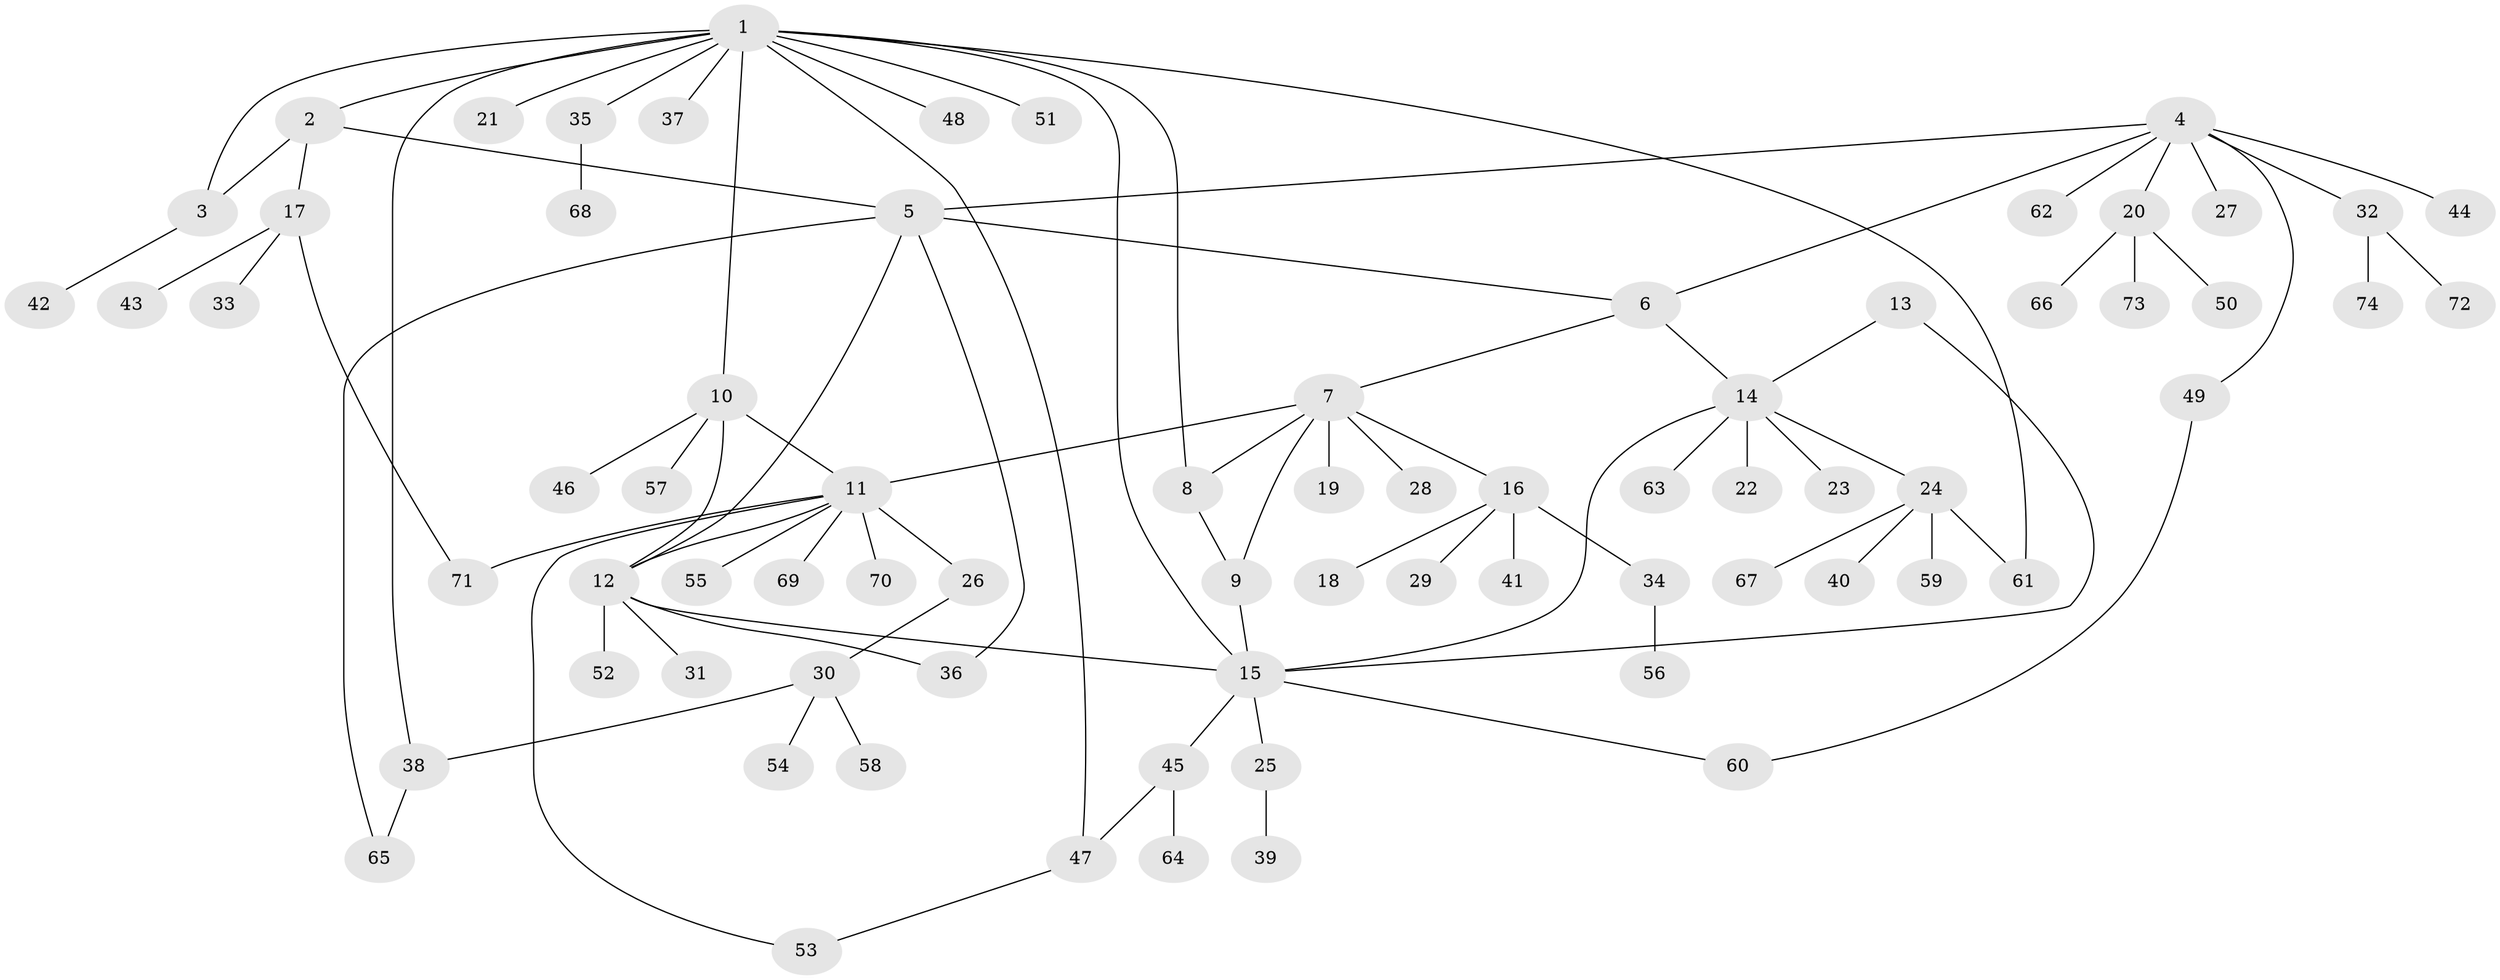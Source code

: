 // coarse degree distribution, {14: 0.018518518518518517, 1: 0.5740740740740741, 7: 0.037037037037037035, 5: 0.037037037037037035, 4: 0.07407407407407407, 8: 0.018518518518518517, 11: 0.018518518518518517, 2: 0.12962962962962962, 6: 0.018518518518518517, 3: 0.07407407407407407}
// Generated by graph-tools (version 1.1) at 2025/24/03/03/25 07:24:09]
// undirected, 74 vertices, 92 edges
graph export_dot {
graph [start="1"]
  node [color=gray90,style=filled];
  1;
  2;
  3;
  4;
  5;
  6;
  7;
  8;
  9;
  10;
  11;
  12;
  13;
  14;
  15;
  16;
  17;
  18;
  19;
  20;
  21;
  22;
  23;
  24;
  25;
  26;
  27;
  28;
  29;
  30;
  31;
  32;
  33;
  34;
  35;
  36;
  37;
  38;
  39;
  40;
  41;
  42;
  43;
  44;
  45;
  46;
  47;
  48;
  49;
  50;
  51;
  52;
  53;
  54;
  55;
  56;
  57;
  58;
  59;
  60;
  61;
  62;
  63;
  64;
  65;
  66;
  67;
  68;
  69;
  70;
  71;
  72;
  73;
  74;
  1 -- 2;
  1 -- 3;
  1 -- 8;
  1 -- 10;
  1 -- 15;
  1 -- 21;
  1 -- 35;
  1 -- 37;
  1 -- 38;
  1 -- 47;
  1 -- 48;
  1 -- 51;
  1 -- 61;
  2 -- 3;
  2 -- 5;
  2 -- 17;
  3 -- 42;
  4 -- 5;
  4 -- 6;
  4 -- 20;
  4 -- 27;
  4 -- 32;
  4 -- 44;
  4 -- 49;
  4 -- 62;
  5 -- 6;
  5 -- 12;
  5 -- 36;
  5 -- 65;
  6 -- 7;
  6 -- 14;
  7 -- 8;
  7 -- 9;
  7 -- 11;
  7 -- 16;
  7 -- 19;
  7 -- 28;
  8 -- 9;
  9 -- 15;
  10 -- 11;
  10 -- 12;
  10 -- 46;
  10 -- 57;
  11 -- 12;
  11 -- 26;
  11 -- 53;
  11 -- 55;
  11 -- 69;
  11 -- 70;
  11 -- 71;
  12 -- 15;
  12 -- 31;
  12 -- 36;
  12 -- 52;
  13 -- 14;
  13 -- 15;
  14 -- 15;
  14 -- 22;
  14 -- 23;
  14 -- 24;
  14 -- 63;
  15 -- 25;
  15 -- 45;
  15 -- 60;
  16 -- 18;
  16 -- 29;
  16 -- 34;
  16 -- 41;
  17 -- 33;
  17 -- 43;
  17 -- 71;
  20 -- 50;
  20 -- 66;
  20 -- 73;
  24 -- 40;
  24 -- 59;
  24 -- 61;
  24 -- 67;
  25 -- 39;
  26 -- 30;
  30 -- 38;
  30 -- 54;
  30 -- 58;
  32 -- 72;
  32 -- 74;
  34 -- 56;
  35 -- 68;
  38 -- 65;
  45 -- 47;
  45 -- 64;
  47 -- 53;
  49 -- 60;
}
